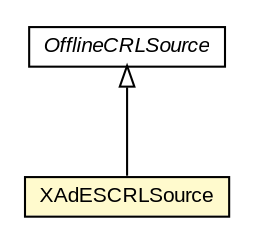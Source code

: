 #!/usr/local/bin/dot
#
# Class diagram 
# Generated by UMLGraph version R5_6-24-gf6e263 (http://www.umlgraph.org/)
#

digraph G {
	edge [fontname="arial",fontsize=10,labelfontname="arial",labelfontsize=10];
	node [fontname="arial",fontsize=10,shape=plaintext];
	nodesep=0.25;
	ranksep=0.5;
	// eu.europa.esig.dss.x509.crl.OfflineCRLSource
	c775675 [label=<<table title="eu.europa.esig.dss.x509.crl.OfflineCRLSource" border="0" cellborder="1" cellspacing="0" cellpadding="2" port="p" href="../../x509/crl/OfflineCRLSource.html">
		<tr><td><table border="0" cellspacing="0" cellpadding="1">
<tr><td align="center" balign="center"><font face="arial italic"> OfflineCRLSource </font></td></tr>
		</table></td></tr>
		</table>>, URL="../../x509/crl/OfflineCRLSource.html", fontname="arial", fontcolor="black", fontsize=10.0];
	// eu.europa.esig.dss.xades.validation.XAdESCRLSource
	c776272 [label=<<table title="eu.europa.esig.dss.xades.validation.XAdESCRLSource" border="0" cellborder="1" cellspacing="0" cellpadding="2" port="p" bgcolor="lemonChiffon" href="./XAdESCRLSource.html">
		<tr><td><table border="0" cellspacing="0" cellpadding="1">
<tr><td align="center" balign="center"> XAdESCRLSource </td></tr>
		</table></td></tr>
		</table>>, URL="./XAdESCRLSource.html", fontname="arial", fontcolor="black", fontsize=10.0];
	//eu.europa.esig.dss.xades.validation.XAdESCRLSource extends eu.europa.esig.dss.x509.crl.OfflineCRLSource
	c775675:p -> c776272:p [dir=back,arrowtail=empty];
}

